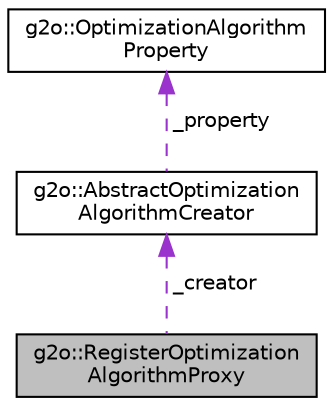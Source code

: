 digraph "g2o::RegisterOptimizationAlgorithmProxy"
{
  edge [fontname="Helvetica",fontsize="10",labelfontname="Helvetica",labelfontsize="10"];
  node [fontname="Helvetica",fontsize="10",shape=record];
  Node1 [label="g2o::RegisterOptimization\lAlgorithmProxy",height=0.2,width=0.4,color="black", fillcolor="grey75", style="filled", fontcolor="black"];
  Node2 -> Node1 [dir="back",color="darkorchid3",fontsize="10",style="dashed",label=" _creator" ];
  Node2 [label="g2o::AbstractOptimization\lAlgorithmCreator",height=0.2,width=0.4,color="black", fillcolor="white", style="filled",URL="$classg2o_1_1AbstractOptimizationAlgorithmCreator.html",tooltip="base for allocating an optimization algorithm "];
  Node3 -> Node2 [dir="back",color="darkorchid3",fontsize="10",style="dashed",label=" _property" ];
  Node3 [label="g2o::OptimizationAlgorithm\lProperty",height=0.2,width=0.4,color="black", fillcolor="white", style="filled",URL="$structg2o_1_1OptimizationAlgorithmProperty.html",tooltip="describe the properties of a solver "];
}
